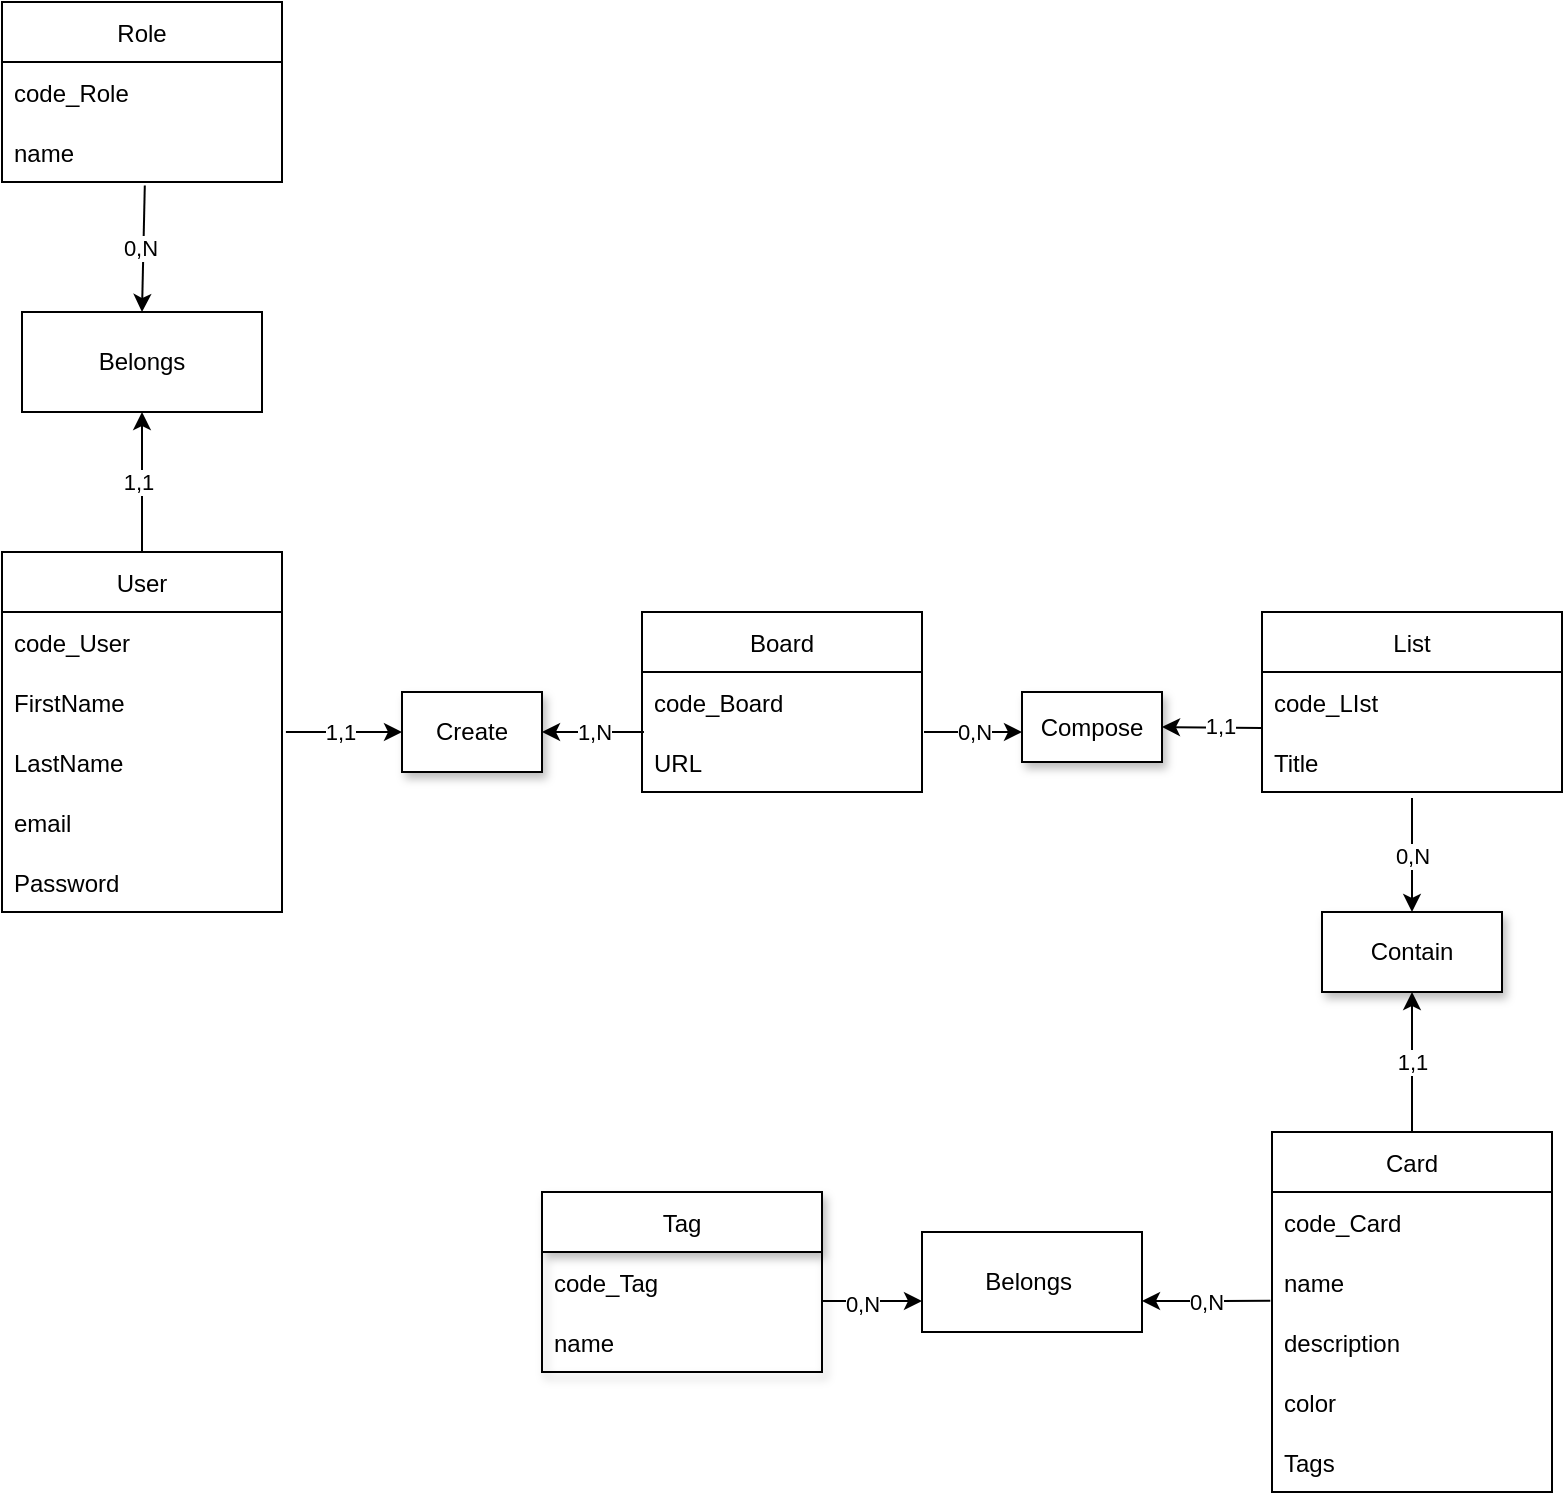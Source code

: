 <mxfile>
    <diagram id="12OSjb-07xKbyMo31Z6X" name="Page-1">
        <mxGraphModel dx="1145" dy="536" grid="1" gridSize="10" guides="1" tooltips="1" connect="1" arrows="1" fold="1" page="1" pageScale="1" pageWidth="827" pageHeight="1169" math="0" shadow="0">
            <root>
                <mxCell id="0"/>
                <mxCell id="1" parent="0"/>
                <mxCell id="lJLSOboIY0Ai7n-pxWM5-47" value="User" style="swimlane;fontStyle=0;childLayout=stackLayout;horizontal=1;startSize=30;horizontalStack=0;resizeParent=1;resizeParentMax=0;resizeLast=0;collapsible=1;marginBottom=0;" vertex="1" parent="1">
                    <mxGeometry x="10" y="290" width="140" height="180" as="geometry">
                        <mxRectangle x="380" y="35" width="60" height="30" as="alternateBounds"/>
                    </mxGeometry>
                </mxCell>
                <mxCell id="38" value="code_User" style="text;strokeColor=none;fillColor=none;align=left;verticalAlign=middle;spacingLeft=4;spacingRight=4;overflow=hidden;points=[[0,0.5],[1,0.5]];portConstraint=eastwest;rotatable=0;" vertex="1" parent="lJLSOboIY0Ai7n-pxWM5-47">
                    <mxGeometry y="30" width="140" height="30" as="geometry"/>
                </mxCell>
                <mxCell id="lJLSOboIY0Ai7n-pxWM5-48" value="FirstName" style="text;strokeColor=none;fillColor=none;align=left;verticalAlign=middle;spacingLeft=4;spacingRight=4;overflow=hidden;points=[[0,0.5],[1,0.5]];portConstraint=eastwest;rotatable=0;" vertex="1" parent="lJLSOboIY0Ai7n-pxWM5-47">
                    <mxGeometry y="60" width="140" height="30" as="geometry"/>
                </mxCell>
                <mxCell id="lJLSOboIY0Ai7n-pxWM5-49" value="LastName" style="text;strokeColor=none;fillColor=none;align=left;verticalAlign=middle;spacingLeft=4;spacingRight=4;overflow=hidden;points=[[0,0.5],[1,0.5]];portConstraint=eastwest;rotatable=0;" vertex="1" parent="lJLSOboIY0Ai7n-pxWM5-47">
                    <mxGeometry y="90" width="140" height="30" as="geometry"/>
                </mxCell>
                <mxCell id="lJLSOboIY0Ai7n-pxWM5-50" value="email" style="text;strokeColor=none;fillColor=none;align=left;verticalAlign=middle;spacingLeft=4;spacingRight=4;overflow=hidden;points=[[0,0.5],[1,0.5]];portConstraint=eastwest;rotatable=0;" vertex="1" parent="lJLSOboIY0Ai7n-pxWM5-47">
                    <mxGeometry y="120" width="140" height="30" as="geometry"/>
                </mxCell>
                <mxCell id="23" value="Password" style="text;strokeColor=none;fillColor=none;align=left;verticalAlign=middle;spacingLeft=4;spacingRight=4;overflow=hidden;points=[[0,0.5],[1,0.5]];portConstraint=eastwest;rotatable=0;" vertex="1" parent="lJLSOboIY0Ai7n-pxWM5-47">
                    <mxGeometry y="150" width="140" height="30" as="geometry"/>
                </mxCell>
                <mxCell id="lJLSOboIY0Ai7n-pxWM5-43" value="List" style="swimlane;fontStyle=0;childLayout=stackLayout;horizontal=1;startSize=30;horizontalStack=0;resizeParent=1;resizeParentMax=0;resizeLast=0;collapsible=1;marginBottom=0;" vertex="1" parent="1">
                    <mxGeometry x="640" y="320" width="150" height="90" as="geometry">
                        <mxRectangle x="40" y="250" width="50" height="30" as="alternateBounds"/>
                    </mxGeometry>
                </mxCell>
                <mxCell id="lJLSOboIY0Ai7n-pxWM5-44" value="code_LIst" style="text;strokeColor=none;fillColor=none;align=left;verticalAlign=middle;spacingLeft=4;spacingRight=4;overflow=hidden;points=[[0,0.5],[1,0.5]];portConstraint=eastwest;rotatable=0;" vertex="1" parent="lJLSOboIY0Ai7n-pxWM5-43">
                    <mxGeometry y="30" width="150" height="30" as="geometry"/>
                </mxCell>
                <mxCell id="lJLSOboIY0Ai7n-pxWM5-45" value="Title" style="text;strokeColor=none;fillColor=none;align=left;verticalAlign=middle;spacingLeft=4;spacingRight=4;overflow=hidden;points=[[0,0.5],[1,0.5]];portConstraint=eastwest;rotatable=0;" vertex="1" parent="lJLSOboIY0Ai7n-pxWM5-43">
                    <mxGeometry y="60" width="150" height="30" as="geometry"/>
                </mxCell>
                <mxCell id="lJLSOboIY0Ai7n-pxWM5-51" value="Card" style="swimlane;fontStyle=0;childLayout=stackLayout;horizontal=1;startSize=30;horizontalStack=0;resizeParent=1;resizeParentMax=0;resizeLast=0;collapsible=1;marginBottom=0;" vertex="1" parent="1">
                    <mxGeometry x="645" y="580" width="140" height="180" as="geometry">
                        <mxRectangle x="580" y="140" width="60" height="30" as="alternateBounds"/>
                    </mxGeometry>
                </mxCell>
                <mxCell id="lJLSOboIY0Ai7n-pxWM5-52" value="code_Card" style="text;strokeColor=none;fillColor=none;align=left;verticalAlign=middle;spacingLeft=4;spacingRight=4;overflow=hidden;points=[[0,0.5],[1,0.5]];portConstraint=eastwest;rotatable=0;" vertex="1" parent="lJLSOboIY0Ai7n-pxWM5-51">
                    <mxGeometry y="30" width="140" height="30" as="geometry"/>
                </mxCell>
                <mxCell id="lJLSOboIY0Ai7n-pxWM5-53" value="name" style="text;strokeColor=none;fillColor=none;align=left;verticalAlign=middle;spacingLeft=4;spacingRight=4;overflow=hidden;points=[[0,0.5],[1,0.5]];portConstraint=eastwest;rotatable=0;" vertex="1" parent="lJLSOboIY0Ai7n-pxWM5-51">
                    <mxGeometry y="60" width="140" height="30" as="geometry"/>
                </mxCell>
                <mxCell id="lJLSOboIY0Ai7n-pxWM5-54" value="description" style="text;strokeColor=none;fillColor=none;align=left;verticalAlign=middle;spacingLeft=4;spacingRight=4;overflow=hidden;points=[[0,0.5],[1,0.5]];portConstraint=eastwest;rotatable=0;" vertex="1" parent="lJLSOboIY0Ai7n-pxWM5-51">
                    <mxGeometry y="90" width="140" height="30" as="geometry"/>
                </mxCell>
                <mxCell id="22" value="color" style="text;strokeColor=none;fillColor=none;align=left;verticalAlign=middle;spacingLeft=4;spacingRight=4;overflow=hidden;points=[[0,0.5],[1,0.5]];portConstraint=eastwest;rotatable=0;" vertex="1" parent="lJLSOboIY0Ai7n-pxWM5-51">
                    <mxGeometry y="120" width="140" height="30" as="geometry"/>
                </mxCell>
                <mxCell id="24" value="Tags" style="text;strokeColor=none;fillColor=none;align=left;verticalAlign=middle;spacingLeft=4;spacingRight=4;overflow=hidden;points=[[0,0.5],[1,0.5]];portConstraint=eastwest;rotatable=0;" vertex="1" parent="lJLSOboIY0Ai7n-pxWM5-51">
                    <mxGeometry y="150" width="140" height="30" as="geometry"/>
                </mxCell>
                <mxCell id="lJLSOboIY0Ai7n-pxWM5-55" value="Tag" style="swimlane;fontStyle=0;childLayout=stackLayout;horizontal=1;startSize=30;horizontalStack=0;resizeParent=1;resizeParentMax=0;resizeLast=0;collapsible=1;marginBottom=0;shadow=1;" vertex="1" parent="1">
                    <mxGeometry x="280" y="610" width="140" height="90" as="geometry"/>
                </mxCell>
                <mxCell id="25" value="code_Tag" style="text;strokeColor=none;fillColor=none;align=left;verticalAlign=middle;spacingLeft=4;spacingRight=4;overflow=hidden;points=[[0,0.5],[1,0.5]];portConstraint=eastwest;rotatable=0;" vertex="1" parent="lJLSOboIY0Ai7n-pxWM5-55">
                    <mxGeometry y="30" width="140" height="30" as="geometry"/>
                </mxCell>
                <mxCell id="lJLSOboIY0Ai7n-pxWM5-56" value="name" style="text;strokeColor=none;fillColor=none;align=left;verticalAlign=middle;spacingLeft=4;spacingRight=4;overflow=hidden;points=[[0,0.5],[1,0.5]];portConstraint=eastwest;rotatable=0;" vertex="1" parent="lJLSOboIY0Ai7n-pxWM5-55">
                    <mxGeometry y="60" width="140" height="30" as="geometry"/>
                </mxCell>
                <mxCell id="42" value="Role" style="swimlane;fontStyle=0;childLayout=stackLayout;horizontal=1;startSize=30;horizontalStack=0;resizeParent=1;resizeParentMax=0;resizeLast=0;collapsible=1;marginBottom=0;" vertex="1" parent="1">
                    <mxGeometry x="10" y="15" width="140" height="90" as="geometry"/>
                </mxCell>
                <mxCell id="43" value="code_Role" style="text;strokeColor=none;fillColor=none;align=left;verticalAlign=middle;spacingLeft=4;spacingRight=4;overflow=hidden;points=[[0,0.5],[1,0.5]];portConstraint=eastwest;rotatable=0;" vertex="1" parent="42">
                    <mxGeometry y="30" width="140" height="30" as="geometry"/>
                </mxCell>
                <mxCell id="44" value="name" style="text;strokeColor=none;fillColor=none;align=left;verticalAlign=middle;spacingLeft=4;spacingRight=4;overflow=hidden;points=[[0,0.5],[1,0.5]];portConstraint=eastwest;rotatable=0;" vertex="1" parent="42">
                    <mxGeometry y="60" width="140" height="30" as="geometry"/>
                </mxCell>
                <mxCell id="48" value="Board" style="swimlane;fontStyle=0;childLayout=stackLayout;horizontal=1;startSize=30;horizontalStack=0;resizeParent=1;resizeParentMax=0;resizeLast=0;collapsible=1;marginBottom=0;" vertex="1" parent="1">
                    <mxGeometry x="330" y="320" width="140" height="90" as="geometry"/>
                </mxCell>
                <mxCell id="49" value="code_Board" style="text;strokeColor=none;fillColor=none;align=left;verticalAlign=middle;spacingLeft=4;spacingRight=4;overflow=hidden;points=[[0,0.5],[1,0.5]];portConstraint=eastwest;rotatable=0;" vertex="1" parent="48">
                    <mxGeometry y="30" width="140" height="30" as="geometry"/>
                </mxCell>
                <mxCell id="51" value="URL" style="text;strokeColor=none;fillColor=none;align=left;verticalAlign=middle;spacingLeft=4;spacingRight=4;overflow=hidden;points=[[0,0.5],[1,0.5]];portConstraint=eastwest;rotatable=0;" vertex="1" parent="48">
                    <mxGeometry y="60" width="140" height="30" as="geometry"/>
                </mxCell>
                <mxCell id="lJLSOboIY0Ai7n-pxWM5-69" value="Belongs&amp;nbsp;" style="rounded=0;whiteSpace=wrap;html=1;" vertex="1" parent="1">
                    <mxGeometry x="470" y="630" width="110" height="50" as="geometry"/>
                </mxCell>
                <mxCell id="lJLSOboIY0Ai7n-pxWM5-70" value="Belongs" style="rounded=0;whiteSpace=wrap;html=1;" vertex="1" parent="1">
                    <mxGeometry x="20" y="170" width="120" height="50" as="geometry"/>
                </mxCell>
                <mxCell id="SlJtIfhzA8IaRtK_xrkl-55" value="Compose" style="rounded=0;whiteSpace=wrap;html=1;shadow=1;" vertex="1" parent="1">
                    <mxGeometry x="520" y="360" width="70" height="35" as="geometry"/>
                </mxCell>
                <mxCell id="SlJtIfhzA8IaRtK_xrkl-57" value="Contain" style="rounded=0;whiteSpace=wrap;html=1;shadow=1;" vertex="1" parent="1">
                    <mxGeometry x="670" y="470" width="90" height="40" as="geometry"/>
                </mxCell>
                <mxCell id="SlJtIfhzA8IaRtK_xrkl-59" value="&amp;nbsp;Create&amp;nbsp;" style="rounded=0;whiteSpace=wrap;html=1;shadow=1;" vertex="1" parent="1">
                    <mxGeometry x="210" y="360" width="70" height="40" as="geometry"/>
                </mxCell>
                <mxCell id="lJLSOboIY0Ai7n-pxWM5-89" value="" style="endArrow=classic;html=1;entryX=1;entryY=0.5;entryDx=0;entryDy=0;exitX=0.007;exitY=0;exitDx=0;exitDy=0;exitPerimeter=0;" edge="1" parent="1" source="51" target="SlJtIfhzA8IaRtK_xrkl-59">
                    <mxGeometry relative="1" as="geometry">
                        <mxPoint x="330" y="480" as="sourcePoint"/>
                        <mxPoint x="330" y="380" as="targetPoint"/>
                        <Array as="points">
                            <mxPoint x="310" y="380"/>
                        </Array>
                    </mxGeometry>
                </mxCell>
                <mxCell id="lJLSOboIY0Ai7n-pxWM5-90" value="1,N" style="edgeLabel;resizable=0;html=1;align=center;verticalAlign=middle;" connectable="0" vertex="1" parent="lJLSOboIY0Ai7n-pxWM5-89">
                    <mxGeometry relative="1" as="geometry"/>
                </mxCell>
                <mxCell id="lJLSOboIY0Ai7n-pxWM5-91" value="" style="endArrow=classic;html=1;entryX=0;entryY=0.5;entryDx=0;entryDy=0;exitX=1.014;exitY=0;exitDx=0;exitDy=0;exitPerimeter=0;" edge="1" parent="1" source="lJLSOboIY0Ai7n-pxWM5-49" target="SlJtIfhzA8IaRtK_xrkl-59">
                    <mxGeometry relative="1" as="geometry">
                        <mxPoint x="160" y="422.01" as="sourcePoint"/>
                        <mxPoint x="211.96" y="420" as="targetPoint"/>
                        <Array as="points"/>
                    </mxGeometry>
                </mxCell>
                <mxCell id="lJLSOboIY0Ai7n-pxWM5-92" value="1,1" style="edgeLabel;resizable=0;html=1;align=center;verticalAlign=middle;" connectable="0" vertex="1" parent="lJLSOboIY0Ai7n-pxWM5-91">
                    <mxGeometry relative="1" as="geometry">
                        <mxPoint x="-2" as="offset"/>
                    </mxGeometry>
                </mxCell>
                <mxCell id="lJLSOboIY0Ai7n-pxWM5-93" value="" style="endArrow=classic;html=1;" edge="1" parent="1">
                    <mxGeometry relative="1" as="geometry">
                        <mxPoint x="471" y="380" as="sourcePoint"/>
                        <mxPoint x="520" y="380" as="targetPoint"/>
                        <Array as="points"/>
                    </mxGeometry>
                </mxCell>
                <mxCell id="lJLSOboIY0Ai7n-pxWM5-94" value="0,N" style="edgeLabel;resizable=0;html=1;align=center;verticalAlign=middle;" connectable="0" vertex="1" parent="lJLSOboIY0Ai7n-pxWM5-93">
                    <mxGeometry relative="1" as="geometry"/>
                </mxCell>
                <mxCell id="lJLSOboIY0Ai7n-pxWM5-95" value="" style="endArrow=classic;html=1;entryX=1;entryY=0.5;entryDx=0;entryDy=0;" edge="1" parent="1" target="SlJtIfhzA8IaRtK_xrkl-55">
                    <mxGeometry relative="1" as="geometry">
                        <mxPoint x="640" y="378" as="sourcePoint"/>
                        <mxPoint x="620" y="460" as="targetPoint"/>
                        <Array as="points"/>
                    </mxGeometry>
                </mxCell>
                <mxCell id="lJLSOboIY0Ai7n-pxWM5-96" value="1,1" style="edgeLabel;resizable=0;html=1;align=center;verticalAlign=middle;" connectable="0" vertex="1" parent="lJLSOboIY0Ai7n-pxWM5-95">
                    <mxGeometry relative="1" as="geometry">
                        <mxPoint x="4" y="-1" as="offset"/>
                    </mxGeometry>
                </mxCell>
                <mxCell id="lJLSOboIY0Ai7n-pxWM5-98" value="" style="endArrow=classic;html=1;exitX=0.5;exitY=1.1;exitDx=0;exitDy=0;exitPerimeter=0;" edge="1" parent="1" source="lJLSOboIY0Ai7n-pxWM5-45" target="SlJtIfhzA8IaRtK_xrkl-57">
                    <mxGeometry relative="1" as="geometry">
                        <mxPoint x="660" y="450" as="sourcePoint"/>
                        <mxPoint x="760" y="450" as="targetPoint"/>
                    </mxGeometry>
                </mxCell>
                <mxCell id="lJLSOboIY0Ai7n-pxWM5-99" value="0,N" style="edgeLabel;resizable=0;html=1;align=center;verticalAlign=middle;" connectable="0" vertex="1" parent="lJLSOboIY0Ai7n-pxWM5-98">
                    <mxGeometry relative="1" as="geometry"/>
                </mxCell>
                <mxCell id="lJLSOboIY0Ai7n-pxWM5-100" value="" style="endArrow=classic;html=1;entryX=0.5;entryY=1;entryDx=0;entryDy=0;exitX=0.5;exitY=0;exitDx=0;exitDy=0;" edge="1" parent="1" source="lJLSOboIY0Ai7n-pxWM5-51" target="SlJtIfhzA8IaRtK_xrkl-57">
                    <mxGeometry relative="1" as="geometry">
                        <mxPoint x="770" y="540" as="sourcePoint"/>
                        <mxPoint x="620" y="550" as="targetPoint"/>
                    </mxGeometry>
                </mxCell>
                <mxCell id="lJLSOboIY0Ai7n-pxWM5-101" value="1,1" style="edgeLabel;resizable=0;html=1;align=center;verticalAlign=middle;" connectable="0" vertex="1" parent="lJLSOboIY0Ai7n-pxWM5-100">
                    <mxGeometry relative="1" as="geometry"/>
                </mxCell>
                <mxCell id="70" value="" style="endArrow=classic;html=1;exitX=0.5;exitY=0;exitDx=0;exitDy=0;entryX=0.5;entryY=1;entryDx=0;entryDy=0;" edge="1" parent="1" source="lJLSOboIY0Ai7n-pxWM5-47" target="lJLSOboIY0Ai7n-pxWM5-70">
                    <mxGeometry relative="1" as="geometry">
                        <mxPoint x="161.96" y="390" as="sourcePoint"/>
                        <mxPoint x="180" y="240" as="targetPoint"/>
                        <Array as="points"/>
                    </mxGeometry>
                </mxCell>
                <mxCell id="71" value="1,1" style="edgeLabel;resizable=0;html=1;align=center;verticalAlign=middle;" connectable="0" vertex="1" parent="70">
                    <mxGeometry relative="1" as="geometry">
                        <mxPoint x="-2" as="offset"/>
                    </mxGeometry>
                </mxCell>
                <mxCell id="72" value="" style="endArrow=classic;html=1;entryX=0.5;entryY=0;entryDx=0;entryDy=0;exitX=0.51;exitY=1.057;exitDx=0;exitDy=0;exitPerimeter=0;" edge="1" parent="1" source="44" target="lJLSOboIY0Ai7n-pxWM5-70">
                    <mxGeometry relative="1" as="geometry">
                        <mxPoint x="110" y="110" as="sourcePoint"/>
                        <mxPoint x="90" y="230" as="targetPoint"/>
                        <Array as="points"/>
                    </mxGeometry>
                </mxCell>
                <mxCell id="73" value="0,N" style="edgeLabel;resizable=0;html=1;align=center;verticalAlign=middle;" connectable="0" vertex="1" parent="72">
                    <mxGeometry relative="1" as="geometry">
                        <mxPoint x="-2" as="offset"/>
                    </mxGeometry>
                </mxCell>
                <mxCell id="SlJtIfhzA8IaRtK_xrkl-73" value="" style="endArrow=classic;html=1;" edge="1" parent="1">
                    <mxGeometry relative="1" as="geometry">
                        <mxPoint x="420" y="664.5" as="sourcePoint"/>
                        <mxPoint x="470" y="664.5" as="targetPoint"/>
                        <Array as="points"/>
                    </mxGeometry>
                </mxCell>
                <mxCell id="SlJtIfhzA8IaRtK_xrkl-74" value="0,N" style="edgeLabel;resizable=0;html=1;align=center;verticalAlign=middle;shadow=1;" connectable="0" vertex="1" parent="SlJtIfhzA8IaRtK_xrkl-73">
                    <mxGeometry relative="1" as="geometry">
                        <mxPoint x="-5" y="1" as="offset"/>
                    </mxGeometry>
                </mxCell>
                <mxCell id="lJLSOboIY0Ai7n-pxWM5-103" value="" style="endArrow=classic;html=1;entryX=1;entryY=0.5;entryDx=0;entryDy=0;exitX=-0.006;exitY=0.813;exitDx=0;exitDy=0;exitPerimeter=0;" edge="1" parent="1" source="lJLSOboIY0Ai7n-pxWM5-53">
                    <mxGeometry relative="1" as="geometry">
                        <mxPoint x="640" y="665" as="sourcePoint"/>
                        <mxPoint x="580" y="664.5" as="targetPoint"/>
                        <Array as="points">
                            <mxPoint x="610" y="664.5"/>
                        </Array>
                    </mxGeometry>
                </mxCell>
                <mxCell id="lJLSOboIY0Ai7n-pxWM5-104" value="0,N" style="edgeLabel;resizable=0;html=1;align=center;verticalAlign=middle;" connectable="0" vertex="1" parent="lJLSOboIY0Ai7n-pxWM5-103">
                    <mxGeometry relative="1" as="geometry"/>
                </mxCell>
            </root>
        </mxGraphModel>
    </diagram>
</mxfile>